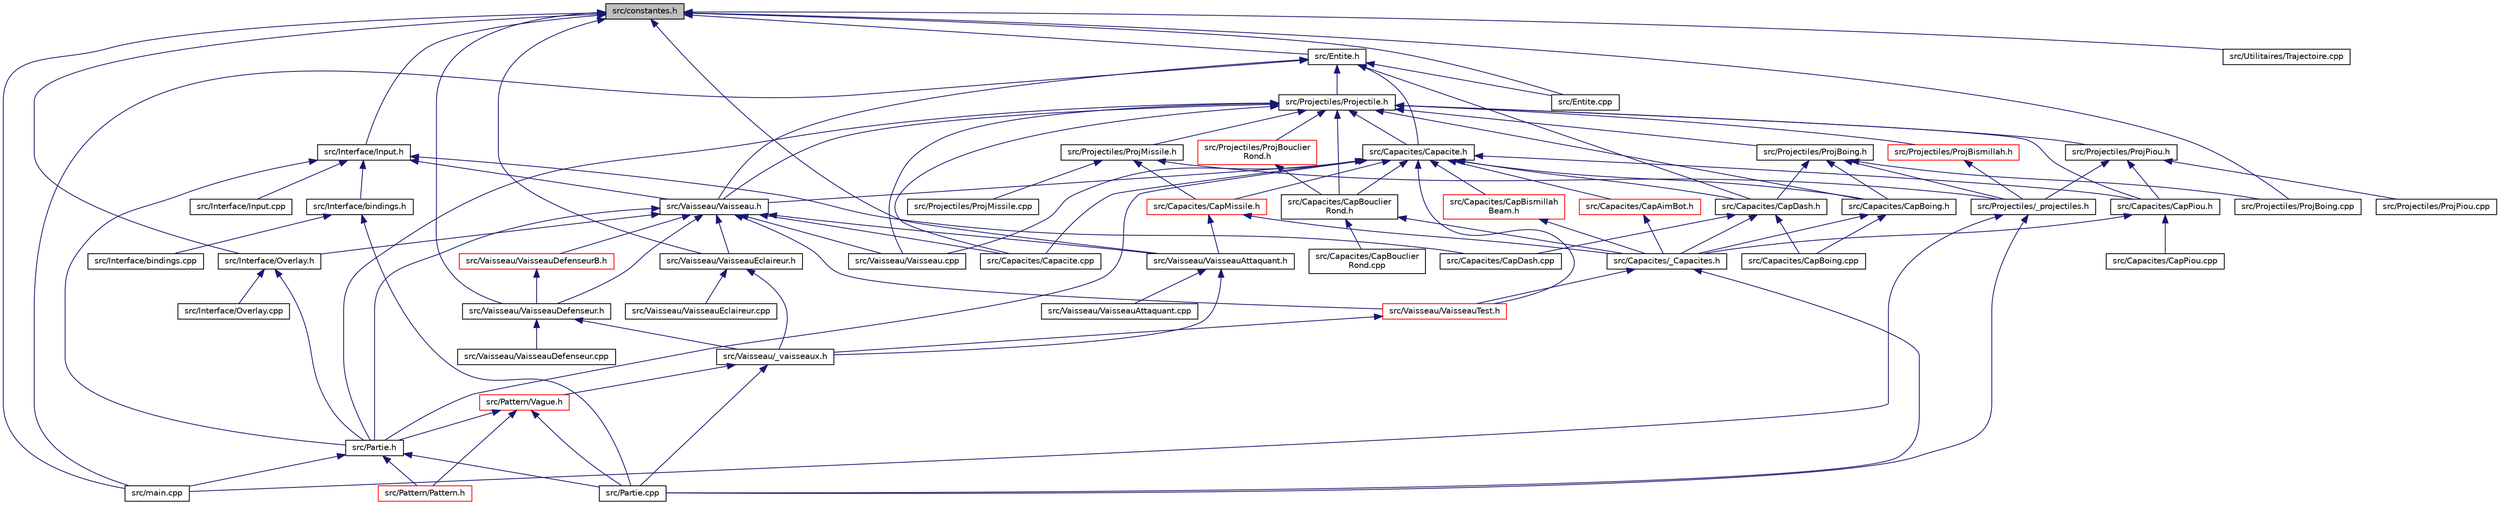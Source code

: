 digraph "src/constantes.h"
{
 // INTERACTIVE_SVG=YES
  edge [fontname="Helvetica",fontsize="10",labelfontname="Helvetica",labelfontsize="10"];
  node [fontname="Helvetica",fontsize="10",shape=record];
  Node1 [label="src/constantes.h",height=0.2,width=0.4,color="black", fillcolor="grey75", style="filled", fontcolor="black"];
  Node1 -> Node2 [dir="back",color="midnightblue",fontsize="10",style="solid"];
  Node2 [label="src/Entite.h",height=0.2,width=0.4,color="black", fillcolor="white", style="filled",URL="$_entite_8h.html"];
  Node2 -> Node3 [dir="back",color="midnightblue",fontsize="10",style="solid"];
  Node3 [label="src/Projectiles/Projectile.h",height=0.2,width=0.4,color="black", fillcolor="white", style="filled",URL="$_projectile_8h.html"];
  Node3 -> Node4 [dir="back",color="midnightblue",fontsize="10",style="solid"];
  Node4 [label="src/Capacites/Capacite.h",height=0.2,width=0.4,color="black", fillcolor="white", style="filled",URL="$_capacite_8h.html"];
  Node4 -> Node5 [dir="back",color="midnightblue",fontsize="10",style="solid"];
  Node5 [label="src/Capacites/CapBoing.h",height=0.2,width=0.4,color="black", fillcolor="white", style="filled",URL="$_cap_boing_8h.html"];
  Node5 -> Node6 [dir="back",color="midnightblue",fontsize="10",style="solid"];
  Node6 [label="src/Capacites/_Capacites.h",height=0.2,width=0.4,color="black", fillcolor="white", style="filled",URL="$___capacites_8h.html"];
  Node6 -> Node7 [dir="back",color="midnightblue",fontsize="10",style="solid"];
  Node7 [label="src/Vaisseau/VaisseauTest.h",height=0.2,width=0.4,color="red", fillcolor="white", style="filled",URL="$_vaisseau_test_8h.html"];
  Node7 -> Node8 [dir="back",color="midnightblue",fontsize="10",style="solid"];
  Node8 [label="src/Vaisseau/_vaisseaux.h",height=0.2,width=0.4,color="black", fillcolor="white", style="filled",URL="$__vaisseaux_8h.html"];
  Node8 -> Node9 [dir="back",color="midnightblue",fontsize="10",style="solid"];
  Node9 [label="src/Pattern/Vague.h",height=0.2,width=0.4,color="red", fillcolor="white", style="filled",URL="$_vague_8h.html"];
  Node9 -> Node10 [dir="back",color="midnightblue",fontsize="10",style="solid"];
  Node10 [label="src/Partie.h",height=0.2,width=0.4,color="black", fillcolor="white", style="filled",URL="$_partie_8h.html"];
  Node10 -> Node11 [dir="back",color="midnightblue",fontsize="10",style="solid"];
  Node11 [label="src/main.cpp",height=0.2,width=0.4,color="black", fillcolor="white", style="filled",URL="$main_8cpp.html"];
  Node10 -> Node12 [dir="back",color="midnightblue",fontsize="10",style="solid"];
  Node12 [label="src/Partie.cpp",height=0.2,width=0.4,color="black", fillcolor="white", style="filled",URL="$_partie_8cpp.html"];
  Node10 -> Node13 [dir="back",color="midnightblue",fontsize="10",style="solid"];
  Node13 [label="src/Pattern/Pattern.h",height=0.2,width=0.4,color="red", fillcolor="white", style="filled",URL="$_pattern_8h.html"];
  Node9 -> Node12 [dir="back",color="midnightblue",fontsize="10",style="solid"];
  Node9 -> Node13 [dir="back",color="midnightblue",fontsize="10",style="solid"];
  Node8 -> Node12 [dir="back",color="midnightblue",fontsize="10",style="solid"];
  Node6 -> Node12 [dir="back",color="midnightblue",fontsize="10",style="solid"];
  Node5 -> Node17 [dir="back",color="midnightblue",fontsize="10",style="solid"];
  Node17 [label="src/Capacites/CapBoing.cpp",height=0.2,width=0.4,color="black", fillcolor="white", style="filled",URL="$_cap_boing_8cpp.html"];
  Node4 -> Node18 [dir="back",color="midnightblue",fontsize="10",style="solid"];
  Node18 [label="src/Capacites/CapPiou.h",height=0.2,width=0.4,color="black", fillcolor="white", style="filled",URL="$_cap_piou_8h.html"];
  Node18 -> Node6 [dir="back",color="midnightblue",fontsize="10",style="solid"];
  Node18 -> Node19 [dir="back",color="midnightblue",fontsize="10",style="solid"];
  Node19 [label="src/Capacites/CapPiou.cpp",height=0.2,width=0.4,color="black", fillcolor="white", style="filled",URL="$_cap_piou_8cpp.html"];
  Node4 -> Node20 [dir="back",color="midnightblue",fontsize="10",style="solid"];
  Node20 [label="src/Capacites/CapDash.h",height=0.2,width=0.4,color="black", fillcolor="white", style="filled",URL="$_cap_dash_8h.html"];
  Node20 -> Node6 [dir="back",color="midnightblue",fontsize="10",style="solid"];
  Node20 -> Node17 [dir="back",color="midnightblue",fontsize="10",style="solid"];
  Node20 -> Node21 [dir="back",color="midnightblue",fontsize="10",style="solid"];
  Node21 [label="src/Capacites/CapDash.cpp",height=0.2,width=0.4,color="black", fillcolor="white", style="filled",URL="$_cap_dash_8cpp.html"];
  Node4 -> Node22 [dir="back",color="midnightblue",fontsize="10",style="solid"];
  Node22 [label="src/Capacites/CapMissile.h",height=0.2,width=0.4,color="red", fillcolor="white", style="filled",URL="$_cap_missile_8h.html"];
  Node22 -> Node6 [dir="back",color="midnightblue",fontsize="10",style="solid"];
  Node22 -> Node25 [dir="back",color="midnightblue",fontsize="10",style="solid"];
  Node25 [label="src/Vaisseau/VaisseauAttaquant.h",height=0.2,width=0.4,color="black", fillcolor="white", style="filled",URL="$_vaisseau_attaquant_8h.html"];
  Node25 -> Node8 [dir="back",color="midnightblue",fontsize="10",style="solid"];
  Node25 -> Node26 [dir="back",color="midnightblue",fontsize="10",style="solid"];
  Node26 [label="src/Vaisseau/VaisseauAttaquant.cpp",height=0.2,width=0.4,color="black", fillcolor="white", style="filled",URL="$_vaisseau_attaquant_8cpp.html"];
  Node4 -> Node27 [dir="back",color="midnightblue",fontsize="10",style="solid"];
  Node27 [label="src/Capacites/CapBouclier\lRond.h",height=0.2,width=0.4,color="black", fillcolor="white", style="filled",URL="$_cap_bouclier_rond_8h.html"];
  Node27 -> Node6 [dir="back",color="midnightblue",fontsize="10",style="solid"];
  Node27 -> Node28 [dir="back",color="midnightblue",fontsize="10",style="solid"];
  Node28 [label="src/Capacites/CapBouclier\lRond.cpp",height=0.2,width=0.4,color="black", fillcolor="white", style="filled",URL="$_cap_bouclier_rond_8cpp.html"];
  Node4 -> Node29 [dir="back",color="midnightblue",fontsize="10",style="solid"];
  Node29 [label="src/Capacites/CapAimBot.h",height=0.2,width=0.4,color="red", fillcolor="white", style="filled",URL="$_cap_aim_bot_8h.html"];
  Node29 -> Node6 [dir="back",color="midnightblue",fontsize="10",style="solid"];
  Node4 -> Node30 [dir="back",color="midnightblue",fontsize="10",style="solid"];
  Node30 [label="src/Capacites/CapBismillah\lBeam.h",height=0.2,width=0.4,color="red", fillcolor="white", style="filled",URL="$_cap_bismillah_beam_8h.html"];
  Node30 -> Node6 [dir="back",color="midnightblue",fontsize="10",style="solid"];
  Node4 -> Node32 [dir="back",color="midnightblue",fontsize="10",style="solid"];
  Node32 [label="src/Capacites/Capacite.cpp",height=0.2,width=0.4,color="black", fillcolor="white", style="filled",URL="$_capacite_8cpp.html"];
  Node4 -> Node33 [dir="back",color="midnightblue",fontsize="10",style="solid"];
  Node33 [label="src/Vaisseau/Vaisseau.h",height=0.2,width=0.4,color="black", fillcolor="white", style="filled",URL="$_vaisseau_8h.html"];
  Node33 -> Node32 [dir="back",color="midnightblue",fontsize="10",style="solid"];
  Node33 -> Node34 [dir="back",color="midnightblue",fontsize="10",style="solid"];
  Node34 [label="src/Interface/Overlay.h",height=0.2,width=0.4,color="black", fillcolor="white", style="filled",URL="$_overlay_8h.html"];
  Node34 -> Node35 [dir="back",color="midnightblue",fontsize="10",style="solid"];
  Node35 [label="src/Interface/Overlay.cpp",height=0.2,width=0.4,color="black", fillcolor="white", style="filled",URL="$_overlay_8cpp.html"];
  Node34 -> Node10 [dir="back",color="midnightblue",fontsize="10",style="solid"];
  Node33 -> Node10 [dir="back",color="midnightblue",fontsize="10",style="solid"];
  Node33 -> Node36 [dir="back",color="midnightblue",fontsize="10",style="solid"];
  Node36 [label="src/Vaisseau/VaisseauEclaireur.h",height=0.2,width=0.4,color="black", fillcolor="white", style="filled",URL="$_vaisseau_eclaireur_8h.html"];
  Node36 -> Node8 [dir="back",color="midnightblue",fontsize="10",style="solid"];
  Node36 -> Node37 [dir="back",color="midnightblue",fontsize="10",style="solid"];
  Node37 [label="src/Vaisseau/VaisseauEclaireur.cpp",height=0.2,width=0.4,color="black", fillcolor="white", style="filled",URL="$_vaisseau_eclaireur_8cpp.html"];
  Node33 -> Node7 [dir="back",color="midnightblue",fontsize="10",style="solid"];
  Node33 -> Node25 [dir="back",color="midnightblue",fontsize="10",style="solid"];
  Node33 -> Node38 [dir="back",color="midnightblue",fontsize="10",style="solid"];
  Node38 [label="src/Vaisseau/VaisseauDefenseur.h",height=0.2,width=0.4,color="black", fillcolor="white", style="filled",URL="$_vaisseau_defenseur_8h.html"];
  Node38 -> Node8 [dir="back",color="midnightblue",fontsize="10",style="solid"];
  Node38 -> Node39 [dir="back",color="midnightblue",fontsize="10",style="solid"];
  Node39 [label="src/Vaisseau/VaisseauDefenseur.cpp",height=0.2,width=0.4,color="black", fillcolor="white", style="filled",URL="$_vaisseau_defenseur_8cpp.html"];
  Node33 -> Node40 [dir="back",color="midnightblue",fontsize="10",style="solid"];
  Node40 [label="src/Vaisseau/VaisseauDefenseurB.h",height=0.2,width=0.4,color="red", fillcolor="white", style="filled",URL="$_vaisseau_defenseur_b_8h.html"];
  Node40 -> Node38 [dir="back",color="midnightblue",fontsize="10",style="solid"];
  Node33 -> Node42 [dir="back",color="midnightblue",fontsize="10",style="solid"];
  Node42 [label="src/Vaisseau/Vaisseau.cpp",height=0.2,width=0.4,color="black", fillcolor="white", style="filled",URL="$_vaisseau_8cpp.html"];
  Node4 -> Node10 [dir="back",color="midnightblue",fontsize="10",style="solid"];
  Node4 -> Node7 [dir="back",color="midnightblue",fontsize="10",style="solid"];
  Node4 -> Node42 [dir="back",color="midnightblue",fontsize="10",style="solid"];
  Node3 -> Node5 [dir="back",color="midnightblue",fontsize="10",style="solid"];
  Node3 -> Node43 [dir="back",color="midnightblue",fontsize="10",style="solid"];
  Node43 [label="src/Projectiles/ProjBoing.h",height=0.2,width=0.4,color="black", fillcolor="white", style="filled",URL="$_proj_boing_8h.html"];
  Node43 -> Node5 [dir="back",color="midnightblue",fontsize="10",style="solid"];
  Node43 -> Node20 [dir="back",color="midnightblue",fontsize="10",style="solid"];
  Node43 -> Node44 [dir="back",color="midnightblue",fontsize="10",style="solid"];
  Node44 [label="src/Projectiles/_projectiles.h",height=0.2,width=0.4,color="black", fillcolor="white", style="filled",URL="$__projectiles_8h.html"];
  Node44 -> Node11 [dir="back",color="midnightblue",fontsize="10",style="solid"];
  Node44 -> Node12 [dir="back",color="midnightblue",fontsize="10",style="solid"];
  Node43 -> Node45 [dir="back",color="midnightblue",fontsize="10",style="solid"];
  Node45 [label="src/Projectiles/ProjBoing.cpp",height=0.2,width=0.4,color="black", fillcolor="white", style="filled",URL="$_proj_boing_8cpp.html"];
  Node3 -> Node18 [dir="back",color="midnightblue",fontsize="10",style="solid"];
  Node3 -> Node46 [dir="back",color="midnightblue",fontsize="10",style="solid"];
  Node46 [label="src/Projectiles/ProjPiou.h",height=0.2,width=0.4,color="black", fillcolor="white", style="filled",URL="$_proj_piou_8h.html"];
  Node46 -> Node18 [dir="back",color="midnightblue",fontsize="10",style="solid"];
  Node46 -> Node44 [dir="back",color="midnightblue",fontsize="10",style="solid"];
  Node46 -> Node47 [dir="back",color="midnightblue",fontsize="10",style="solid"];
  Node47 [label="src/Projectiles/ProjPiou.cpp",height=0.2,width=0.4,color="black", fillcolor="white", style="filled",URL="$_proj_piou_8cpp.html"];
  Node3 -> Node48 [dir="back",color="midnightblue",fontsize="10",style="solid"];
  Node48 [label="src/Projectiles/ProjMissile.h",height=0.2,width=0.4,color="black", fillcolor="white", style="filled",URL="$_proj_missile_8h.html"];
  Node48 -> Node22 [dir="back",color="midnightblue",fontsize="10",style="solid"];
  Node48 -> Node44 [dir="back",color="midnightblue",fontsize="10",style="solid"];
  Node48 -> Node49 [dir="back",color="midnightblue",fontsize="10",style="solid"];
  Node49 [label="src/Projectiles/ProjMissile.cpp",height=0.2,width=0.4,color="black", fillcolor="white", style="filled",URL="$_proj_missile_8cpp.html"];
  Node3 -> Node27 [dir="back",color="midnightblue",fontsize="10",style="solid"];
  Node3 -> Node50 [dir="back",color="midnightblue",fontsize="10",style="solid"];
  Node50 [label="src/Projectiles/ProjBouclier\lRond.h",height=0.2,width=0.4,color="red", fillcolor="white", style="filled",URL="$_proj_bouclier_rond_8h.html"];
  Node50 -> Node27 [dir="back",color="midnightblue",fontsize="10",style="solid"];
  Node3 -> Node33 [dir="back",color="midnightblue",fontsize="10",style="solid"];
  Node3 -> Node32 [dir="back",color="midnightblue",fontsize="10",style="solid"];
  Node3 -> Node52 [dir="back",color="midnightblue",fontsize="10",style="solid"];
  Node52 [label="src/Projectiles/ProjBismillah.h",height=0.2,width=0.4,color="red", fillcolor="white", style="filled",URL="$_proj_bismillah_8h.html"];
  Node52 -> Node44 [dir="back",color="midnightblue",fontsize="10",style="solid"];
  Node3 -> Node10 [dir="back",color="midnightblue",fontsize="10",style="solid"];
  Node3 -> Node42 [dir="back",color="midnightblue",fontsize="10",style="solid"];
  Node2 -> Node4 [dir="back",color="midnightblue",fontsize="10",style="solid"];
  Node2 -> Node20 [dir="back",color="midnightblue",fontsize="10",style="solid"];
  Node2 -> Node33 [dir="back",color="midnightblue",fontsize="10",style="solid"];
  Node2 -> Node54 [dir="back",color="midnightblue",fontsize="10",style="solid"];
  Node54 [label="src/Entite.cpp",height=0.2,width=0.4,color="black", fillcolor="white", style="filled",URL="$_entite_8cpp.html"];
  Node2 -> Node11 [dir="back",color="midnightblue",fontsize="10",style="solid"];
  Node1 -> Node55 [dir="back",color="midnightblue",fontsize="10",style="solid"];
  Node55 [label="src/Interface/Input.h",height=0.2,width=0.4,color="black", fillcolor="white", style="filled",URL="$_input_8h.html"];
  Node55 -> Node33 [dir="back",color="midnightblue",fontsize="10",style="solid"];
  Node55 -> Node21 [dir="back",color="midnightblue",fontsize="10",style="solid"];
  Node55 -> Node56 [dir="back",color="midnightblue",fontsize="10",style="solid"];
  Node56 [label="src/Interface/bindings.h",height=0.2,width=0.4,color="black", fillcolor="white", style="filled",URL="$bindings_8h.html"];
  Node56 -> Node57 [dir="back",color="midnightblue",fontsize="10",style="solid"];
  Node57 [label="src/Interface/bindings.cpp",height=0.2,width=0.4,color="black", fillcolor="white", style="filled",URL="$bindings_8cpp.html"];
  Node56 -> Node12 [dir="back",color="midnightblue",fontsize="10",style="solid"];
  Node55 -> Node58 [dir="back",color="midnightblue",fontsize="10",style="solid"];
  Node58 [label="src/Interface/Input.cpp",height=0.2,width=0.4,color="black", fillcolor="white", style="filled",URL="$_input_8cpp.html"];
  Node55 -> Node10 [dir="back",color="midnightblue",fontsize="10",style="solid"];
  Node1 -> Node54 [dir="back",color="midnightblue",fontsize="10",style="solid"];
  Node1 -> Node34 [dir="back",color="midnightblue",fontsize="10",style="solid"];
  Node1 -> Node11 [dir="back",color="midnightblue",fontsize="10",style="solid"];
  Node1 -> Node36 [dir="back",color="midnightblue",fontsize="10",style="solid"];
  Node1 -> Node25 [dir="back",color="midnightblue",fontsize="10",style="solid"];
  Node1 -> Node38 [dir="back",color="midnightblue",fontsize="10",style="solid"];
  Node1 -> Node45 [dir="back",color="midnightblue",fontsize="10",style="solid"];
  Node1 -> Node59 [dir="back",color="midnightblue",fontsize="10",style="solid"];
  Node59 [label="src/Utilitaires/Trajectoire.cpp",height=0.2,width=0.4,color="black", fillcolor="white", style="filled",URL="$_trajectoire_8cpp.html"];
}
